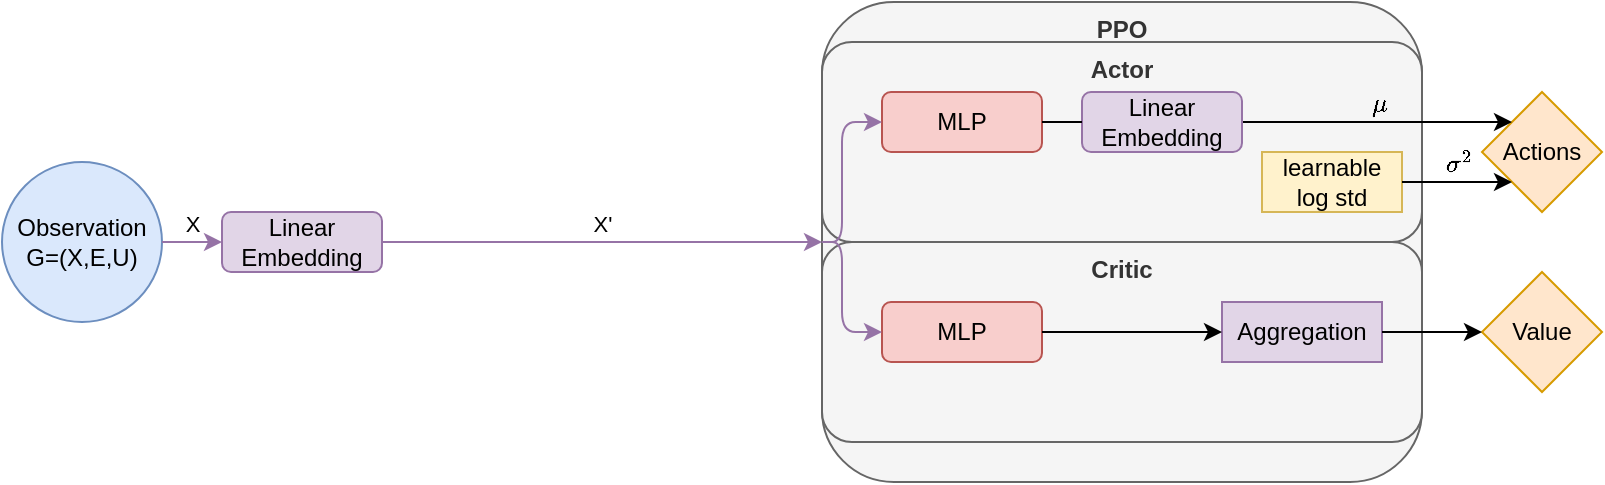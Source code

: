 <mxfile version="16.1.2" type="device"><diagram id="MIkvyEjn7WVvJGON5ib3" name="Page-1"><mxGraphModel dx="630" dy="496" grid="1" gridSize="10" guides="1" tooltips="1" connect="1" arrows="1" fold="1" page="1" pageScale="1" pageWidth="850" pageHeight="1100" math="1" shadow="0"><root><mxCell id="0"/><mxCell id="1" parent="0"/><mxCell id="rXGMqINhJFr6Beoe7U-a-1" value="Observation&lt;br&gt;G=(X,E,U)" style="ellipse;whiteSpace=wrap;html=1;aspect=fixed;fillColor=#dae8fc;strokeColor=#6c8ebf;" parent="1" vertex="1"><mxGeometry x="40" y="160" width="80" height="80" as="geometry"/></mxCell><mxCell id="rXGMqINhJFr6Beoe7U-a-5" value="Linear Embedding" style="rounded=1;whiteSpace=wrap;html=1;fillColor=#e1d5e7;strokeColor=#9673a6;" parent="1" vertex="1"><mxGeometry x="150" y="185" width="80" height="30" as="geometry"/></mxCell><mxCell id="rXGMqINhJFr6Beoe7U-a-10" value="PPO" style="rounded=1;whiteSpace=wrap;html=1;fillColor=#f5f5f5;fontColor=#333333;strokeColor=#666666;verticalAlign=top;fontStyle=1" parent="1" vertex="1"><mxGeometry x="450" y="80" width="300" height="240" as="geometry"/></mxCell><mxCell id="rXGMqINhJFr6Beoe7U-a-11" value="X" style="endArrow=classic;html=1;rounded=0;verticalAlign=bottom;fillColor=#e1d5e7;strokeColor=#9673a6;" parent="1" source="rXGMqINhJFr6Beoe7U-a-1" target="rXGMqINhJFr6Beoe7U-a-5" edge="1"><mxGeometry width="50" height="50" relative="1" as="geometry"><mxPoint x="430" y="320" as="sourcePoint"/><mxPoint x="480" y="270" as="targetPoint"/></mxGeometry></mxCell><mxCell id="rXGMqINhJFr6Beoe7U-a-12" value="X'" style="endArrow=classic;html=1;rounded=0;verticalAlign=bottom;fillColor=#e1d5e7;strokeColor=#9673a6;" parent="1" source="rXGMqINhJFr6Beoe7U-a-5" target="rXGMqINhJFr6Beoe7U-a-10" edge="1"><mxGeometry width="50" height="50" relative="1" as="geometry"><mxPoint x="130.0" y="210" as="sourcePoint"/><mxPoint x="250" y="200" as="targetPoint"/></mxGeometry></mxCell><mxCell id="rXGMqINhJFr6Beoe7U-a-14" value="Actions" style="rhombus;whiteSpace=wrap;html=1;fillColor=#ffe6cc;strokeColor=#d79b00;" parent="1" vertex="1"><mxGeometry x="780" y="125" width="60" height="60" as="geometry"/></mxCell><mxCell id="rXGMqINhJFr6Beoe7U-a-15" value="Value" style="rhombus;whiteSpace=wrap;html=1;fillColor=#ffe6cc;strokeColor=#d79b00;" parent="1" vertex="1"><mxGeometry x="780" y="215" width="60" height="60" as="geometry"/></mxCell><mxCell id="rXGMqINhJFr6Beoe7U-a-21" value="Actor" style="rounded=1;whiteSpace=wrap;html=1;fillColor=#f5f5f5;fontColor=#333333;strokeColor=#666666;verticalAlign=top;fontStyle=1" parent="1" vertex="1"><mxGeometry x="450" y="100" width="300" height="100" as="geometry"/></mxCell><mxCell id="rXGMqINhJFr6Beoe7U-a-19" value="MLP" style="rounded=1;whiteSpace=wrap;html=1;fillColor=#f8cecc;strokeColor=#b85450;" parent="1" vertex="1"><mxGeometry x="480" y="125" width="80" height="30" as="geometry"/></mxCell><mxCell id="rXGMqINhJFr6Beoe7U-a-22" value="Critic" style="rounded=1;whiteSpace=wrap;html=1;fillColor=#f5f5f5;fontColor=#333333;strokeColor=#666666;verticalAlign=top;fontStyle=1" parent="1" vertex="1"><mxGeometry x="450" y="200" width="300" height="100" as="geometry"/></mxCell><mxCell id="rXGMqINhJFr6Beoe7U-a-20" value="MLP" style="rounded=1;whiteSpace=wrap;html=1;fillColor=#f8cecc;strokeColor=#b85450;" parent="1" vertex="1"><mxGeometry x="480" y="230" width="80" height="30" as="geometry"/></mxCell><mxCell id="rXGMqINhJFr6Beoe7U-a-23" value="" style="endArrow=classic;html=1;rounded=1;verticalAlign=bottom;entryX=0;entryY=0.5;entryDx=0;entryDy=0;exitX=0;exitY=0.5;exitDx=0;exitDy=0;fillColor=#e1d5e7;strokeColor=#9673a6;" parent="1" source="rXGMqINhJFr6Beoe7U-a-10" target="rXGMqINhJFr6Beoe7U-a-19" edge="1"><mxGeometry width="50" height="50" relative="1" as="geometry"><mxPoint x="240" y="210" as="sourcePoint"/><mxPoint x="290" y="210" as="targetPoint"/><Array as="points"><mxPoint x="460" y="200"/><mxPoint x="460" y="140"/></Array></mxGeometry></mxCell><mxCell id="rXGMqINhJFr6Beoe7U-a-24" value="" style="endArrow=classic;html=1;rounded=1;verticalAlign=bottom;entryX=0;entryY=0.5;entryDx=0;entryDy=0;exitX=0;exitY=0.5;exitDx=0;exitDy=0;fillColor=#e1d5e7;strokeColor=#9673a6;" parent="1" source="rXGMqINhJFr6Beoe7U-a-10" target="rXGMqINhJFr6Beoe7U-a-20" edge="1"><mxGeometry width="50" height="50" relative="1" as="geometry"><mxPoint x="290" y="210" as="sourcePoint"/><mxPoint x="320" y="165" as="targetPoint"/><Array as="points"><mxPoint x="460" y="200"/><mxPoint x="460" y="245"/></Array></mxGeometry></mxCell><mxCell id="rXGMqINhJFr6Beoe7U-a-17" value="\(\mu\)" style="endArrow=classic;html=1;rounded=0;exitX=1;exitY=0.5;exitDx=0;exitDy=0;entryX=0;entryY=0;entryDx=0;entryDy=0;verticalAlign=bottom;labelBackgroundColor=none;startArrow=none;" parent="1" source="n6MdSxLT4ElcxL_J09z9-2" target="rXGMqINhJFr6Beoe7U-a-14" edge="1"><mxGeometry width="50" height="50" relative="1" as="geometry"><mxPoint x="760" y="255.76" as="sourcePoint"/><mxPoint x="790.375" y="255.375" as="targetPoint"/></mxGeometry></mxCell><mxCell id="rXGMqINhJFr6Beoe7U-a-25" value="learnable log std" style="rounded=0;whiteSpace=wrap;html=1;fillColor=#fff2cc;strokeColor=#d6b656;" parent="1" vertex="1"><mxGeometry x="670" y="155" width="70" height="30" as="geometry"/></mxCell><mxCell id="n6MdSxLT4ElcxL_J09z9-1" value="\(\sigma^2\)" style="endArrow=classic;html=1;rounded=0;exitX=1;exitY=0.5;exitDx=0;exitDy=0;entryX=0;entryY=1;entryDx=0;entryDy=0;verticalAlign=bottom;labelBackgroundColor=none;" parent="1" source="rXGMqINhJFr6Beoe7U-a-25" target="rXGMqINhJFr6Beoe7U-a-14" edge="1"><mxGeometry width="50" height="50" relative="1" as="geometry"><mxPoint x="400" y="150" as="sourcePoint"/><mxPoint x="805" y="150" as="targetPoint"/></mxGeometry></mxCell><mxCell id="n6MdSxLT4ElcxL_J09z9-2" value="Linear Embedding" style="rounded=1;whiteSpace=wrap;html=1;fillColor=#e1d5e7;strokeColor=#9673a6;" parent="1" vertex="1"><mxGeometry x="580" y="125" width="80" height="30" as="geometry"/></mxCell><mxCell id="n6MdSxLT4ElcxL_J09z9-3" value="" style="endArrow=none;html=1;rounded=0;exitX=1;exitY=0.5;exitDx=0;exitDy=0;verticalAlign=bottom;labelBackgroundColor=none;" parent="1" source="rXGMqINhJFr6Beoe7U-a-19" target="n6MdSxLT4ElcxL_J09z9-2" edge="1"><mxGeometry width="50" height="50" relative="1" as="geometry"><mxPoint x="390" y="140" as="sourcePoint"/><mxPoint x="795" y="140" as="targetPoint"/></mxGeometry></mxCell><mxCell id="n6MdSxLT4ElcxL_J09z9-4" value="Aggregation" style="rounded=0;whiteSpace=wrap;html=1;fillColor=#e1d5e7;strokeColor=#9673a6;" parent="1" vertex="1"><mxGeometry x="650" y="230" width="80" height="30" as="geometry"/></mxCell><mxCell id="n6MdSxLT4ElcxL_J09z9-5" value="" style="endArrow=classic;html=1;rounded=0;labelBackgroundColor=none;" parent="1" source="rXGMqINhJFr6Beoe7U-a-20" target="n6MdSxLT4ElcxL_J09z9-4" edge="1"><mxGeometry width="50" height="50" relative="1" as="geometry"><mxPoint x="520" y="310" as="sourcePoint"/><mxPoint x="570" y="260" as="targetPoint"/></mxGeometry></mxCell><mxCell id="rXGMqINhJFr6Beoe7U-a-16" value="" style="endArrow=classic;html=1;rounded=0;" parent="1" source="n6MdSxLT4ElcxL_J09z9-4" target="rXGMqINhJFr6Beoe7U-a-15" edge="1"><mxGeometry width="50" height="50" relative="1" as="geometry"><mxPoint x="490" y="210" as="sourcePoint"/><mxPoint x="530" y="210" as="targetPoint"/></mxGeometry></mxCell></root></mxGraphModel></diagram></mxfile>